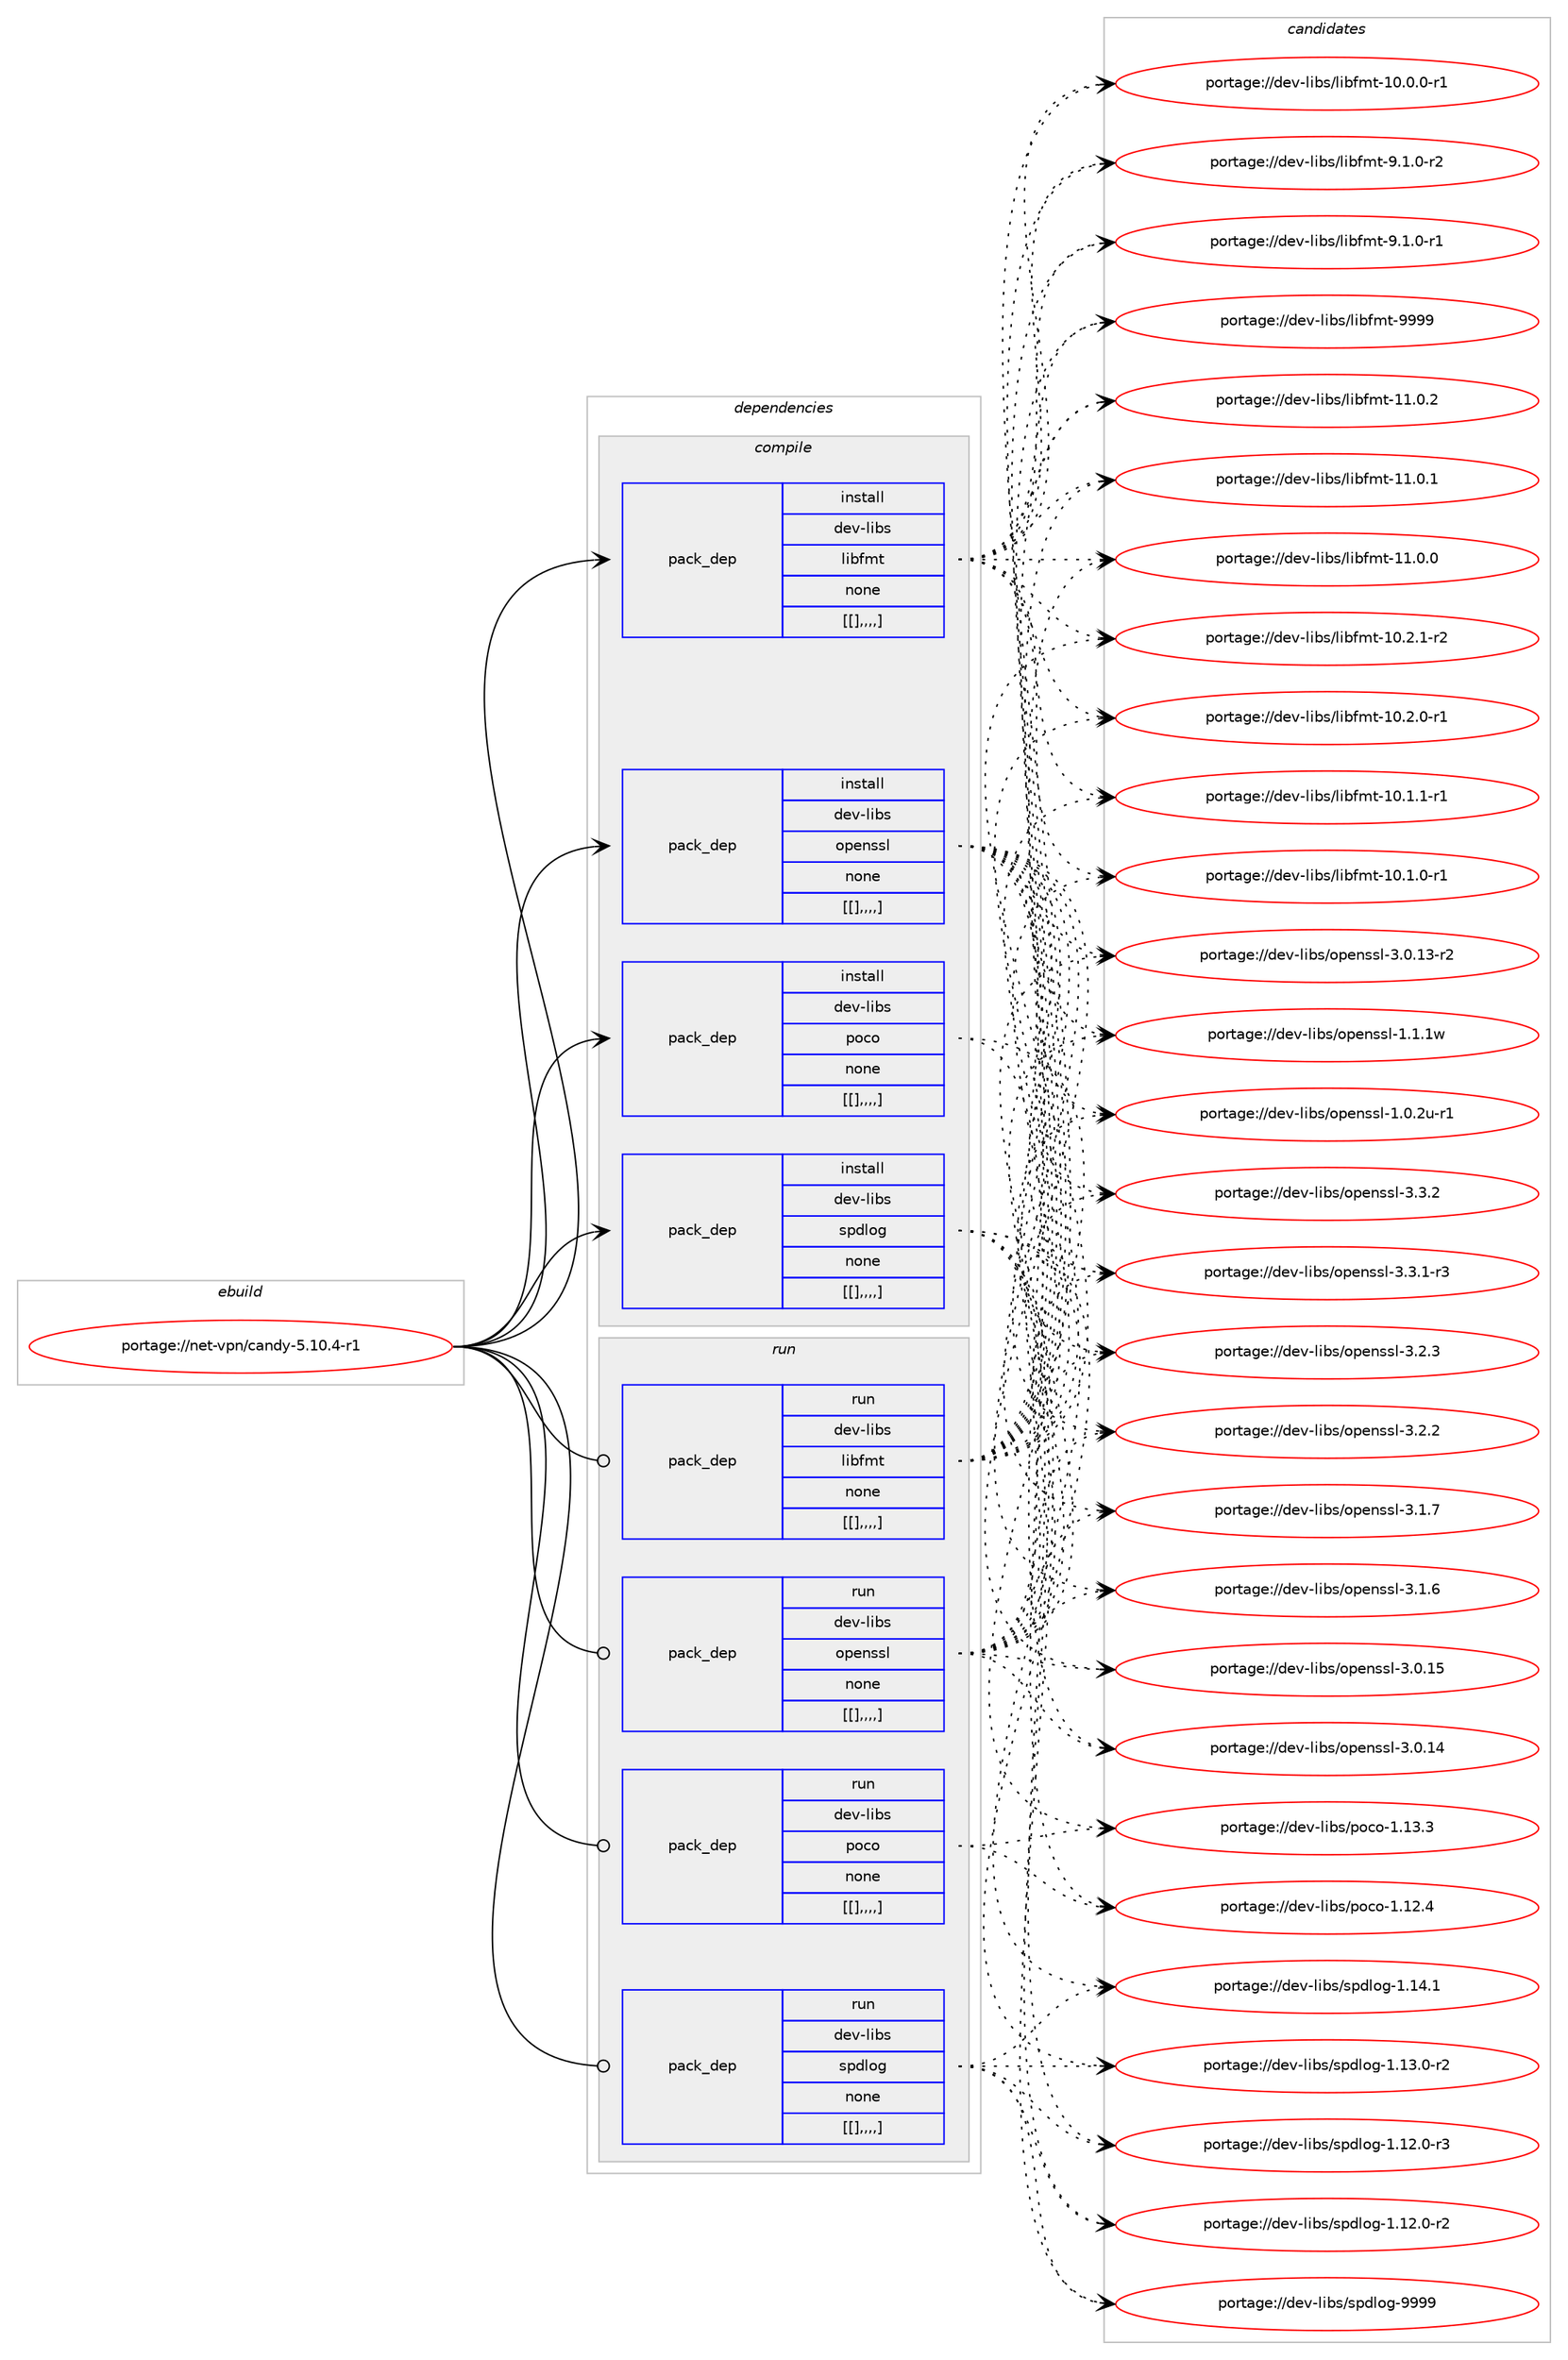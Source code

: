 digraph prolog {

# *************
# Graph options
# *************

newrank=true;
concentrate=true;
compound=true;
graph [rankdir=LR,fontname=Helvetica,fontsize=10,ranksep=1.5];#, ranksep=2.5, nodesep=0.2];
edge  [arrowhead=vee];
node  [fontname=Helvetica,fontsize=10];

# **********
# The ebuild
# **********

subgraph cluster_leftcol {
color=gray;
label=<<i>ebuild</i>>;
id [label="portage://net-vpn/candy-5.10.4-r1", color=red, width=4, href="../net-vpn/candy-5.10.4-r1.svg"];
}

# ****************
# The dependencies
# ****************

subgraph cluster_midcol {
color=gray;
label=<<i>dependencies</i>>;
subgraph cluster_compile {
fillcolor="#eeeeee";
style=filled;
label=<<i>compile</i>>;
subgraph pack287016 {
dependency395332 [label=<<TABLE BORDER="0" CELLBORDER="1" CELLSPACING="0" CELLPADDING="4" WIDTH="220"><TR><TD ROWSPAN="6" CELLPADDING="30">pack_dep</TD></TR><TR><TD WIDTH="110">install</TD></TR><TR><TD>dev-libs</TD></TR><TR><TD>libfmt</TD></TR><TR><TD>none</TD></TR><TR><TD>[[],,,,]</TD></TR></TABLE>>, shape=none, color=blue];
}
id:e -> dependency395332:w [weight=20,style="solid",arrowhead="vee"];
subgraph pack287017 {
dependency395333 [label=<<TABLE BORDER="0" CELLBORDER="1" CELLSPACING="0" CELLPADDING="4" WIDTH="220"><TR><TD ROWSPAN="6" CELLPADDING="30">pack_dep</TD></TR><TR><TD WIDTH="110">install</TD></TR><TR><TD>dev-libs</TD></TR><TR><TD>openssl</TD></TR><TR><TD>none</TD></TR><TR><TD>[[],,,,]</TD></TR></TABLE>>, shape=none, color=blue];
}
id:e -> dependency395333:w [weight=20,style="solid",arrowhead="vee"];
subgraph pack287018 {
dependency395334 [label=<<TABLE BORDER="0" CELLBORDER="1" CELLSPACING="0" CELLPADDING="4" WIDTH="220"><TR><TD ROWSPAN="6" CELLPADDING="30">pack_dep</TD></TR><TR><TD WIDTH="110">install</TD></TR><TR><TD>dev-libs</TD></TR><TR><TD>poco</TD></TR><TR><TD>none</TD></TR><TR><TD>[[],,,,]</TD></TR></TABLE>>, shape=none, color=blue];
}
id:e -> dependency395334:w [weight=20,style="solid",arrowhead="vee"];
subgraph pack287019 {
dependency395335 [label=<<TABLE BORDER="0" CELLBORDER="1" CELLSPACING="0" CELLPADDING="4" WIDTH="220"><TR><TD ROWSPAN="6" CELLPADDING="30">pack_dep</TD></TR><TR><TD WIDTH="110">install</TD></TR><TR><TD>dev-libs</TD></TR><TR><TD>spdlog</TD></TR><TR><TD>none</TD></TR><TR><TD>[[],,,,]</TD></TR></TABLE>>, shape=none, color=blue];
}
id:e -> dependency395335:w [weight=20,style="solid",arrowhead="vee"];
}
subgraph cluster_compileandrun {
fillcolor="#eeeeee";
style=filled;
label=<<i>compile and run</i>>;
}
subgraph cluster_run {
fillcolor="#eeeeee";
style=filled;
label=<<i>run</i>>;
subgraph pack287020 {
dependency395336 [label=<<TABLE BORDER="0" CELLBORDER="1" CELLSPACING="0" CELLPADDING="4" WIDTH="220"><TR><TD ROWSPAN="6" CELLPADDING="30">pack_dep</TD></TR><TR><TD WIDTH="110">run</TD></TR><TR><TD>dev-libs</TD></TR><TR><TD>libfmt</TD></TR><TR><TD>none</TD></TR><TR><TD>[[],,,,]</TD></TR></TABLE>>, shape=none, color=blue];
}
id:e -> dependency395336:w [weight=20,style="solid",arrowhead="odot"];
subgraph pack287021 {
dependency395337 [label=<<TABLE BORDER="0" CELLBORDER="1" CELLSPACING="0" CELLPADDING="4" WIDTH="220"><TR><TD ROWSPAN="6" CELLPADDING="30">pack_dep</TD></TR><TR><TD WIDTH="110">run</TD></TR><TR><TD>dev-libs</TD></TR><TR><TD>openssl</TD></TR><TR><TD>none</TD></TR><TR><TD>[[],,,,]</TD></TR></TABLE>>, shape=none, color=blue];
}
id:e -> dependency395337:w [weight=20,style="solid",arrowhead="odot"];
subgraph pack287022 {
dependency395338 [label=<<TABLE BORDER="0" CELLBORDER="1" CELLSPACING="0" CELLPADDING="4" WIDTH="220"><TR><TD ROWSPAN="6" CELLPADDING="30">pack_dep</TD></TR><TR><TD WIDTH="110">run</TD></TR><TR><TD>dev-libs</TD></TR><TR><TD>poco</TD></TR><TR><TD>none</TD></TR><TR><TD>[[],,,,]</TD></TR></TABLE>>, shape=none, color=blue];
}
id:e -> dependency395338:w [weight=20,style="solid",arrowhead="odot"];
subgraph pack287023 {
dependency395339 [label=<<TABLE BORDER="0" CELLBORDER="1" CELLSPACING="0" CELLPADDING="4" WIDTH="220"><TR><TD ROWSPAN="6" CELLPADDING="30">pack_dep</TD></TR><TR><TD WIDTH="110">run</TD></TR><TR><TD>dev-libs</TD></TR><TR><TD>spdlog</TD></TR><TR><TD>none</TD></TR><TR><TD>[[],,,,]</TD></TR></TABLE>>, shape=none, color=blue];
}
id:e -> dependency395339:w [weight=20,style="solid",arrowhead="odot"];
}
}

# **************
# The candidates
# **************

subgraph cluster_choices {
rank=same;
color=gray;
label=<<i>candidates</i>>;

subgraph choice287016 {
color=black;
nodesep=1;
choice100101118451081059811547108105981021091164557575757 [label="portage://dev-libs/libfmt-9999", color=red, width=4,href="../dev-libs/libfmt-9999.svg"];
choice1001011184510810598115471081059810210911645494946484650 [label="portage://dev-libs/libfmt-11.0.2", color=red, width=4,href="../dev-libs/libfmt-11.0.2.svg"];
choice1001011184510810598115471081059810210911645494946484649 [label="portage://dev-libs/libfmt-11.0.1", color=red, width=4,href="../dev-libs/libfmt-11.0.1.svg"];
choice1001011184510810598115471081059810210911645494946484648 [label="portage://dev-libs/libfmt-11.0.0", color=red, width=4,href="../dev-libs/libfmt-11.0.0.svg"];
choice10010111845108105981154710810598102109116454948465046494511450 [label="portage://dev-libs/libfmt-10.2.1-r2", color=red, width=4,href="../dev-libs/libfmt-10.2.1-r2.svg"];
choice10010111845108105981154710810598102109116454948465046484511449 [label="portage://dev-libs/libfmt-10.2.0-r1", color=red, width=4,href="../dev-libs/libfmt-10.2.0-r1.svg"];
choice10010111845108105981154710810598102109116454948464946494511449 [label="portage://dev-libs/libfmt-10.1.1-r1", color=red, width=4,href="../dev-libs/libfmt-10.1.1-r1.svg"];
choice10010111845108105981154710810598102109116454948464946484511449 [label="portage://dev-libs/libfmt-10.1.0-r1", color=red, width=4,href="../dev-libs/libfmt-10.1.0-r1.svg"];
choice10010111845108105981154710810598102109116454948464846484511449 [label="portage://dev-libs/libfmt-10.0.0-r1", color=red, width=4,href="../dev-libs/libfmt-10.0.0-r1.svg"];
choice100101118451081059811547108105981021091164557464946484511450 [label="portage://dev-libs/libfmt-9.1.0-r2", color=red, width=4,href="../dev-libs/libfmt-9.1.0-r2.svg"];
choice100101118451081059811547108105981021091164557464946484511449 [label="portage://dev-libs/libfmt-9.1.0-r1", color=red, width=4,href="../dev-libs/libfmt-9.1.0-r1.svg"];
dependency395332:e -> choice100101118451081059811547108105981021091164557575757:w [style=dotted,weight="100"];
dependency395332:e -> choice1001011184510810598115471081059810210911645494946484650:w [style=dotted,weight="100"];
dependency395332:e -> choice1001011184510810598115471081059810210911645494946484649:w [style=dotted,weight="100"];
dependency395332:e -> choice1001011184510810598115471081059810210911645494946484648:w [style=dotted,weight="100"];
dependency395332:e -> choice10010111845108105981154710810598102109116454948465046494511450:w [style=dotted,weight="100"];
dependency395332:e -> choice10010111845108105981154710810598102109116454948465046484511449:w [style=dotted,weight="100"];
dependency395332:e -> choice10010111845108105981154710810598102109116454948464946494511449:w [style=dotted,weight="100"];
dependency395332:e -> choice10010111845108105981154710810598102109116454948464946484511449:w [style=dotted,weight="100"];
dependency395332:e -> choice10010111845108105981154710810598102109116454948464846484511449:w [style=dotted,weight="100"];
dependency395332:e -> choice100101118451081059811547108105981021091164557464946484511450:w [style=dotted,weight="100"];
dependency395332:e -> choice100101118451081059811547108105981021091164557464946484511449:w [style=dotted,weight="100"];
}
subgraph choice287017 {
color=black;
nodesep=1;
choice100101118451081059811547111112101110115115108455146514650 [label="portage://dev-libs/openssl-3.3.2", color=red, width=4,href="../dev-libs/openssl-3.3.2.svg"];
choice1001011184510810598115471111121011101151151084551465146494511451 [label="portage://dev-libs/openssl-3.3.1-r3", color=red, width=4,href="../dev-libs/openssl-3.3.1-r3.svg"];
choice100101118451081059811547111112101110115115108455146504651 [label="portage://dev-libs/openssl-3.2.3", color=red, width=4,href="../dev-libs/openssl-3.2.3.svg"];
choice100101118451081059811547111112101110115115108455146504650 [label="portage://dev-libs/openssl-3.2.2", color=red, width=4,href="../dev-libs/openssl-3.2.2.svg"];
choice100101118451081059811547111112101110115115108455146494655 [label="portage://dev-libs/openssl-3.1.7", color=red, width=4,href="../dev-libs/openssl-3.1.7.svg"];
choice100101118451081059811547111112101110115115108455146494654 [label="portage://dev-libs/openssl-3.1.6", color=red, width=4,href="../dev-libs/openssl-3.1.6.svg"];
choice10010111845108105981154711111210111011511510845514648464953 [label="portage://dev-libs/openssl-3.0.15", color=red, width=4,href="../dev-libs/openssl-3.0.15.svg"];
choice10010111845108105981154711111210111011511510845514648464952 [label="portage://dev-libs/openssl-3.0.14", color=red, width=4,href="../dev-libs/openssl-3.0.14.svg"];
choice100101118451081059811547111112101110115115108455146484649514511450 [label="portage://dev-libs/openssl-3.0.13-r2", color=red, width=4,href="../dev-libs/openssl-3.0.13-r2.svg"];
choice100101118451081059811547111112101110115115108454946494649119 [label="portage://dev-libs/openssl-1.1.1w", color=red, width=4,href="../dev-libs/openssl-1.1.1w.svg"];
choice1001011184510810598115471111121011101151151084549464846501174511449 [label="portage://dev-libs/openssl-1.0.2u-r1", color=red, width=4,href="../dev-libs/openssl-1.0.2u-r1.svg"];
dependency395333:e -> choice100101118451081059811547111112101110115115108455146514650:w [style=dotted,weight="100"];
dependency395333:e -> choice1001011184510810598115471111121011101151151084551465146494511451:w [style=dotted,weight="100"];
dependency395333:e -> choice100101118451081059811547111112101110115115108455146504651:w [style=dotted,weight="100"];
dependency395333:e -> choice100101118451081059811547111112101110115115108455146504650:w [style=dotted,weight="100"];
dependency395333:e -> choice100101118451081059811547111112101110115115108455146494655:w [style=dotted,weight="100"];
dependency395333:e -> choice100101118451081059811547111112101110115115108455146494654:w [style=dotted,weight="100"];
dependency395333:e -> choice10010111845108105981154711111210111011511510845514648464953:w [style=dotted,weight="100"];
dependency395333:e -> choice10010111845108105981154711111210111011511510845514648464952:w [style=dotted,weight="100"];
dependency395333:e -> choice100101118451081059811547111112101110115115108455146484649514511450:w [style=dotted,weight="100"];
dependency395333:e -> choice100101118451081059811547111112101110115115108454946494649119:w [style=dotted,weight="100"];
dependency395333:e -> choice1001011184510810598115471111121011101151151084549464846501174511449:w [style=dotted,weight="100"];
}
subgraph choice287018 {
color=black;
nodesep=1;
choice1001011184510810598115471121119911145494649514651 [label="portage://dev-libs/poco-1.13.3", color=red, width=4,href="../dev-libs/poco-1.13.3.svg"];
choice1001011184510810598115471121119911145494649504652 [label="portage://dev-libs/poco-1.12.4", color=red, width=4,href="../dev-libs/poco-1.12.4.svg"];
dependency395334:e -> choice1001011184510810598115471121119911145494649514651:w [style=dotted,weight="100"];
dependency395334:e -> choice1001011184510810598115471121119911145494649504652:w [style=dotted,weight="100"];
}
subgraph choice287019 {
color=black;
nodesep=1;
choice1001011184510810598115471151121001081111034557575757 [label="portage://dev-libs/spdlog-9999", color=red, width=4,href="../dev-libs/spdlog-9999.svg"];
choice10010111845108105981154711511210010811110345494649524649 [label="portage://dev-libs/spdlog-1.14.1", color=red, width=4,href="../dev-libs/spdlog-1.14.1.svg"];
choice100101118451081059811547115112100108111103454946495146484511450 [label="portage://dev-libs/spdlog-1.13.0-r2", color=red, width=4,href="../dev-libs/spdlog-1.13.0-r2.svg"];
choice100101118451081059811547115112100108111103454946495046484511451 [label="portage://dev-libs/spdlog-1.12.0-r3", color=red, width=4,href="../dev-libs/spdlog-1.12.0-r3.svg"];
choice100101118451081059811547115112100108111103454946495046484511450 [label="portage://dev-libs/spdlog-1.12.0-r2", color=red, width=4,href="../dev-libs/spdlog-1.12.0-r2.svg"];
dependency395335:e -> choice1001011184510810598115471151121001081111034557575757:w [style=dotted,weight="100"];
dependency395335:e -> choice10010111845108105981154711511210010811110345494649524649:w [style=dotted,weight="100"];
dependency395335:e -> choice100101118451081059811547115112100108111103454946495146484511450:w [style=dotted,weight="100"];
dependency395335:e -> choice100101118451081059811547115112100108111103454946495046484511451:w [style=dotted,weight="100"];
dependency395335:e -> choice100101118451081059811547115112100108111103454946495046484511450:w [style=dotted,weight="100"];
}
subgraph choice287020 {
color=black;
nodesep=1;
choice100101118451081059811547108105981021091164557575757 [label="portage://dev-libs/libfmt-9999", color=red, width=4,href="../dev-libs/libfmt-9999.svg"];
choice1001011184510810598115471081059810210911645494946484650 [label="portage://dev-libs/libfmt-11.0.2", color=red, width=4,href="../dev-libs/libfmt-11.0.2.svg"];
choice1001011184510810598115471081059810210911645494946484649 [label="portage://dev-libs/libfmt-11.0.1", color=red, width=4,href="../dev-libs/libfmt-11.0.1.svg"];
choice1001011184510810598115471081059810210911645494946484648 [label="portage://dev-libs/libfmt-11.0.0", color=red, width=4,href="../dev-libs/libfmt-11.0.0.svg"];
choice10010111845108105981154710810598102109116454948465046494511450 [label="portage://dev-libs/libfmt-10.2.1-r2", color=red, width=4,href="../dev-libs/libfmt-10.2.1-r2.svg"];
choice10010111845108105981154710810598102109116454948465046484511449 [label="portage://dev-libs/libfmt-10.2.0-r1", color=red, width=4,href="../dev-libs/libfmt-10.2.0-r1.svg"];
choice10010111845108105981154710810598102109116454948464946494511449 [label="portage://dev-libs/libfmt-10.1.1-r1", color=red, width=4,href="../dev-libs/libfmt-10.1.1-r1.svg"];
choice10010111845108105981154710810598102109116454948464946484511449 [label="portage://dev-libs/libfmt-10.1.0-r1", color=red, width=4,href="../dev-libs/libfmt-10.1.0-r1.svg"];
choice10010111845108105981154710810598102109116454948464846484511449 [label="portage://dev-libs/libfmt-10.0.0-r1", color=red, width=4,href="../dev-libs/libfmt-10.0.0-r1.svg"];
choice100101118451081059811547108105981021091164557464946484511450 [label="portage://dev-libs/libfmt-9.1.0-r2", color=red, width=4,href="../dev-libs/libfmt-9.1.0-r2.svg"];
choice100101118451081059811547108105981021091164557464946484511449 [label="portage://dev-libs/libfmt-9.1.0-r1", color=red, width=4,href="../dev-libs/libfmt-9.1.0-r1.svg"];
dependency395336:e -> choice100101118451081059811547108105981021091164557575757:w [style=dotted,weight="100"];
dependency395336:e -> choice1001011184510810598115471081059810210911645494946484650:w [style=dotted,weight="100"];
dependency395336:e -> choice1001011184510810598115471081059810210911645494946484649:w [style=dotted,weight="100"];
dependency395336:e -> choice1001011184510810598115471081059810210911645494946484648:w [style=dotted,weight="100"];
dependency395336:e -> choice10010111845108105981154710810598102109116454948465046494511450:w [style=dotted,weight="100"];
dependency395336:e -> choice10010111845108105981154710810598102109116454948465046484511449:w [style=dotted,weight="100"];
dependency395336:e -> choice10010111845108105981154710810598102109116454948464946494511449:w [style=dotted,weight="100"];
dependency395336:e -> choice10010111845108105981154710810598102109116454948464946484511449:w [style=dotted,weight="100"];
dependency395336:e -> choice10010111845108105981154710810598102109116454948464846484511449:w [style=dotted,weight="100"];
dependency395336:e -> choice100101118451081059811547108105981021091164557464946484511450:w [style=dotted,weight="100"];
dependency395336:e -> choice100101118451081059811547108105981021091164557464946484511449:w [style=dotted,weight="100"];
}
subgraph choice287021 {
color=black;
nodesep=1;
choice100101118451081059811547111112101110115115108455146514650 [label="portage://dev-libs/openssl-3.3.2", color=red, width=4,href="../dev-libs/openssl-3.3.2.svg"];
choice1001011184510810598115471111121011101151151084551465146494511451 [label="portage://dev-libs/openssl-3.3.1-r3", color=red, width=4,href="../dev-libs/openssl-3.3.1-r3.svg"];
choice100101118451081059811547111112101110115115108455146504651 [label="portage://dev-libs/openssl-3.2.3", color=red, width=4,href="../dev-libs/openssl-3.2.3.svg"];
choice100101118451081059811547111112101110115115108455146504650 [label="portage://dev-libs/openssl-3.2.2", color=red, width=4,href="../dev-libs/openssl-3.2.2.svg"];
choice100101118451081059811547111112101110115115108455146494655 [label="portage://dev-libs/openssl-3.1.7", color=red, width=4,href="../dev-libs/openssl-3.1.7.svg"];
choice100101118451081059811547111112101110115115108455146494654 [label="portage://dev-libs/openssl-3.1.6", color=red, width=4,href="../dev-libs/openssl-3.1.6.svg"];
choice10010111845108105981154711111210111011511510845514648464953 [label="portage://dev-libs/openssl-3.0.15", color=red, width=4,href="../dev-libs/openssl-3.0.15.svg"];
choice10010111845108105981154711111210111011511510845514648464952 [label="portage://dev-libs/openssl-3.0.14", color=red, width=4,href="../dev-libs/openssl-3.0.14.svg"];
choice100101118451081059811547111112101110115115108455146484649514511450 [label="portage://dev-libs/openssl-3.0.13-r2", color=red, width=4,href="../dev-libs/openssl-3.0.13-r2.svg"];
choice100101118451081059811547111112101110115115108454946494649119 [label="portage://dev-libs/openssl-1.1.1w", color=red, width=4,href="../dev-libs/openssl-1.1.1w.svg"];
choice1001011184510810598115471111121011101151151084549464846501174511449 [label="portage://dev-libs/openssl-1.0.2u-r1", color=red, width=4,href="../dev-libs/openssl-1.0.2u-r1.svg"];
dependency395337:e -> choice100101118451081059811547111112101110115115108455146514650:w [style=dotted,weight="100"];
dependency395337:e -> choice1001011184510810598115471111121011101151151084551465146494511451:w [style=dotted,weight="100"];
dependency395337:e -> choice100101118451081059811547111112101110115115108455146504651:w [style=dotted,weight="100"];
dependency395337:e -> choice100101118451081059811547111112101110115115108455146504650:w [style=dotted,weight="100"];
dependency395337:e -> choice100101118451081059811547111112101110115115108455146494655:w [style=dotted,weight="100"];
dependency395337:e -> choice100101118451081059811547111112101110115115108455146494654:w [style=dotted,weight="100"];
dependency395337:e -> choice10010111845108105981154711111210111011511510845514648464953:w [style=dotted,weight="100"];
dependency395337:e -> choice10010111845108105981154711111210111011511510845514648464952:w [style=dotted,weight="100"];
dependency395337:e -> choice100101118451081059811547111112101110115115108455146484649514511450:w [style=dotted,weight="100"];
dependency395337:e -> choice100101118451081059811547111112101110115115108454946494649119:w [style=dotted,weight="100"];
dependency395337:e -> choice1001011184510810598115471111121011101151151084549464846501174511449:w [style=dotted,weight="100"];
}
subgraph choice287022 {
color=black;
nodesep=1;
choice1001011184510810598115471121119911145494649514651 [label="portage://dev-libs/poco-1.13.3", color=red, width=4,href="../dev-libs/poco-1.13.3.svg"];
choice1001011184510810598115471121119911145494649504652 [label="portage://dev-libs/poco-1.12.4", color=red, width=4,href="../dev-libs/poco-1.12.4.svg"];
dependency395338:e -> choice1001011184510810598115471121119911145494649514651:w [style=dotted,weight="100"];
dependency395338:e -> choice1001011184510810598115471121119911145494649504652:w [style=dotted,weight="100"];
}
subgraph choice287023 {
color=black;
nodesep=1;
choice1001011184510810598115471151121001081111034557575757 [label="portage://dev-libs/spdlog-9999", color=red, width=4,href="../dev-libs/spdlog-9999.svg"];
choice10010111845108105981154711511210010811110345494649524649 [label="portage://dev-libs/spdlog-1.14.1", color=red, width=4,href="../dev-libs/spdlog-1.14.1.svg"];
choice100101118451081059811547115112100108111103454946495146484511450 [label="portage://dev-libs/spdlog-1.13.0-r2", color=red, width=4,href="../dev-libs/spdlog-1.13.0-r2.svg"];
choice100101118451081059811547115112100108111103454946495046484511451 [label="portage://dev-libs/spdlog-1.12.0-r3", color=red, width=4,href="../dev-libs/spdlog-1.12.0-r3.svg"];
choice100101118451081059811547115112100108111103454946495046484511450 [label="portage://dev-libs/spdlog-1.12.0-r2", color=red, width=4,href="../dev-libs/spdlog-1.12.0-r2.svg"];
dependency395339:e -> choice1001011184510810598115471151121001081111034557575757:w [style=dotted,weight="100"];
dependency395339:e -> choice10010111845108105981154711511210010811110345494649524649:w [style=dotted,weight="100"];
dependency395339:e -> choice100101118451081059811547115112100108111103454946495146484511450:w [style=dotted,weight="100"];
dependency395339:e -> choice100101118451081059811547115112100108111103454946495046484511451:w [style=dotted,weight="100"];
dependency395339:e -> choice100101118451081059811547115112100108111103454946495046484511450:w [style=dotted,weight="100"];
}
}

}
